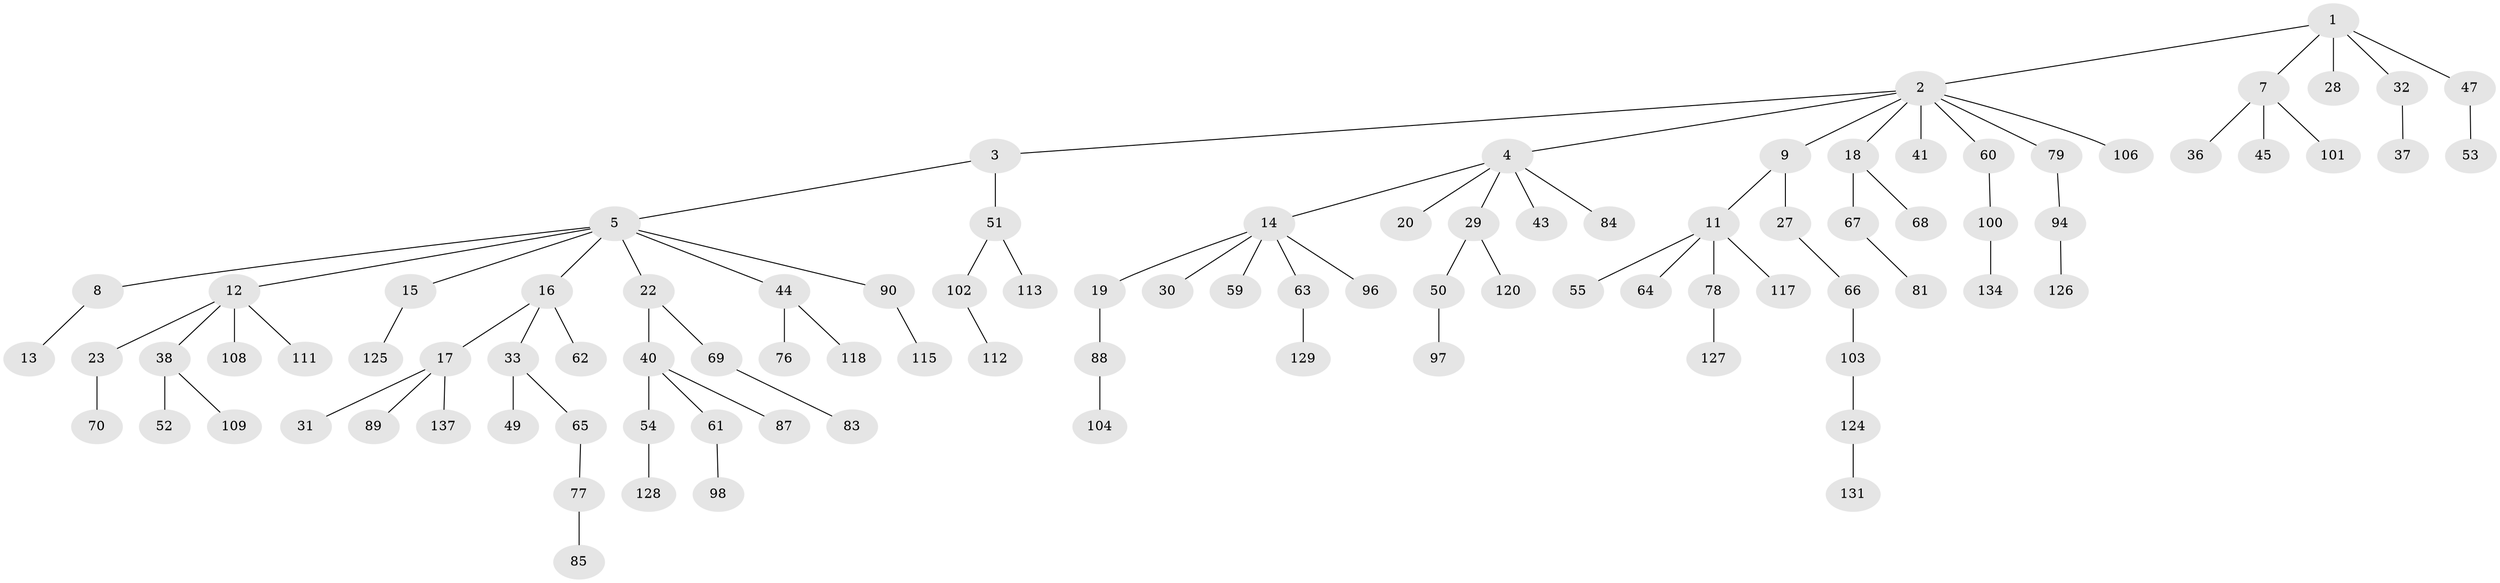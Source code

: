 // original degree distribution, {3: 0.13768115942028986, 9: 0.007246376811594203, 4: 0.057971014492753624, 5: 0.021739130434782608, 7: 0.014492753623188406, 2: 0.26811594202898553, 6: 0.007246376811594203, 1: 0.4855072463768116}
// Generated by graph-tools (version 1.1) at 2025/11/02/27/25 16:11:26]
// undirected, 95 vertices, 94 edges
graph export_dot {
graph [start="1"]
  node [color=gray90,style=filled];
  1 [super="+6"];
  2 [super="+91"];
  3 [super="+35"];
  4 [super="+10"];
  5 [super="+24"];
  7 [super="+39"];
  8;
  9 [super="+56"];
  11 [super="+21"];
  12 [super="+123"];
  13;
  14 [super="+114"];
  15 [super="+80"];
  16 [super="+135"];
  17 [super="+34"];
  18 [super="+46"];
  19 [super="+25"];
  20;
  22;
  23 [super="+26"];
  27;
  28;
  29 [super="+48"];
  30 [super="+73"];
  31 [super="+42"];
  32 [super="+92"];
  33 [super="+86"];
  36 [super="+99"];
  37;
  38 [super="+71"];
  40 [super="+110"];
  41;
  43;
  44 [super="+58"];
  45;
  47;
  49;
  50 [super="+95"];
  51 [super="+75"];
  52;
  53 [super="+121"];
  54 [super="+93"];
  55 [super="+57"];
  59;
  60;
  61 [super="+74"];
  62 [super="+107"];
  63;
  64;
  65 [super="+72"];
  66 [super="+116"];
  67;
  68;
  69 [super="+82"];
  70;
  76;
  77;
  78;
  79;
  81;
  83;
  84;
  85;
  87;
  88;
  89;
  90;
  94 [super="+105"];
  96;
  97;
  98;
  100 [super="+122"];
  101;
  102;
  103;
  104;
  106 [super="+119"];
  108;
  109 [super="+130"];
  111;
  112 [super="+132"];
  113 [super="+133"];
  115;
  117;
  118;
  120;
  124 [super="+136"];
  125;
  126;
  127;
  128;
  129 [super="+138"];
  131;
  134;
  137;
  1 -- 2;
  1 -- 47;
  1 -- 32;
  1 -- 28;
  1 -- 7;
  2 -- 3;
  2 -- 4;
  2 -- 9;
  2 -- 18;
  2 -- 41;
  2 -- 60;
  2 -- 79;
  2 -- 106;
  3 -- 5;
  3 -- 51;
  4 -- 14;
  4 -- 20;
  4 -- 29;
  4 -- 43;
  4 -- 84;
  5 -- 8;
  5 -- 12;
  5 -- 15;
  5 -- 16;
  5 -- 22;
  5 -- 90;
  5 -- 44;
  7 -- 36;
  7 -- 45;
  7 -- 101;
  8 -- 13;
  9 -- 11;
  9 -- 27;
  11 -- 64;
  11 -- 117;
  11 -- 78;
  11 -- 55;
  12 -- 23;
  12 -- 38;
  12 -- 108;
  12 -- 111;
  14 -- 19;
  14 -- 30;
  14 -- 59;
  14 -- 63;
  14 -- 96;
  15 -- 125;
  16 -- 17;
  16 -- 33;
  16 -- 62;
  17 -- 31;
  17 -- 89;
  17 -- 137;
  18 -- 67;
  18 -- 68;
  19 -- 88;
  22 -- 40;
  22 -- 69;
  23 -- 70;
  27 -- 66;
  29 -- 50;
  29 -- 120;
  32 -- 37;
  33 -- 49;
  33 -- 65;
  38 -- 52;
  38 -- 109;
  40 -- 54;
  40 -- 61;
  40 -- 87;
  44 -- 118;
  44 -- 76;
  47 -- 53;
  50 -- 97;
  51 -- 102;
  51 -- 113;
  54 -- 128;
  60 -- 100;
  61 -- 98;
  63 -- 129;
  65 -- 77;
  66 -- 103;
  67 -- 81;
  69 -- 83;
  77 -- 85;
  78 -- 127;
  79 -- 94;
  88 -- 104;
  90 -- 115;
  94 -- 126;
  100 -- 134;
  102 -- 112;
  103 -- 124;
  124 -- 131;
}

